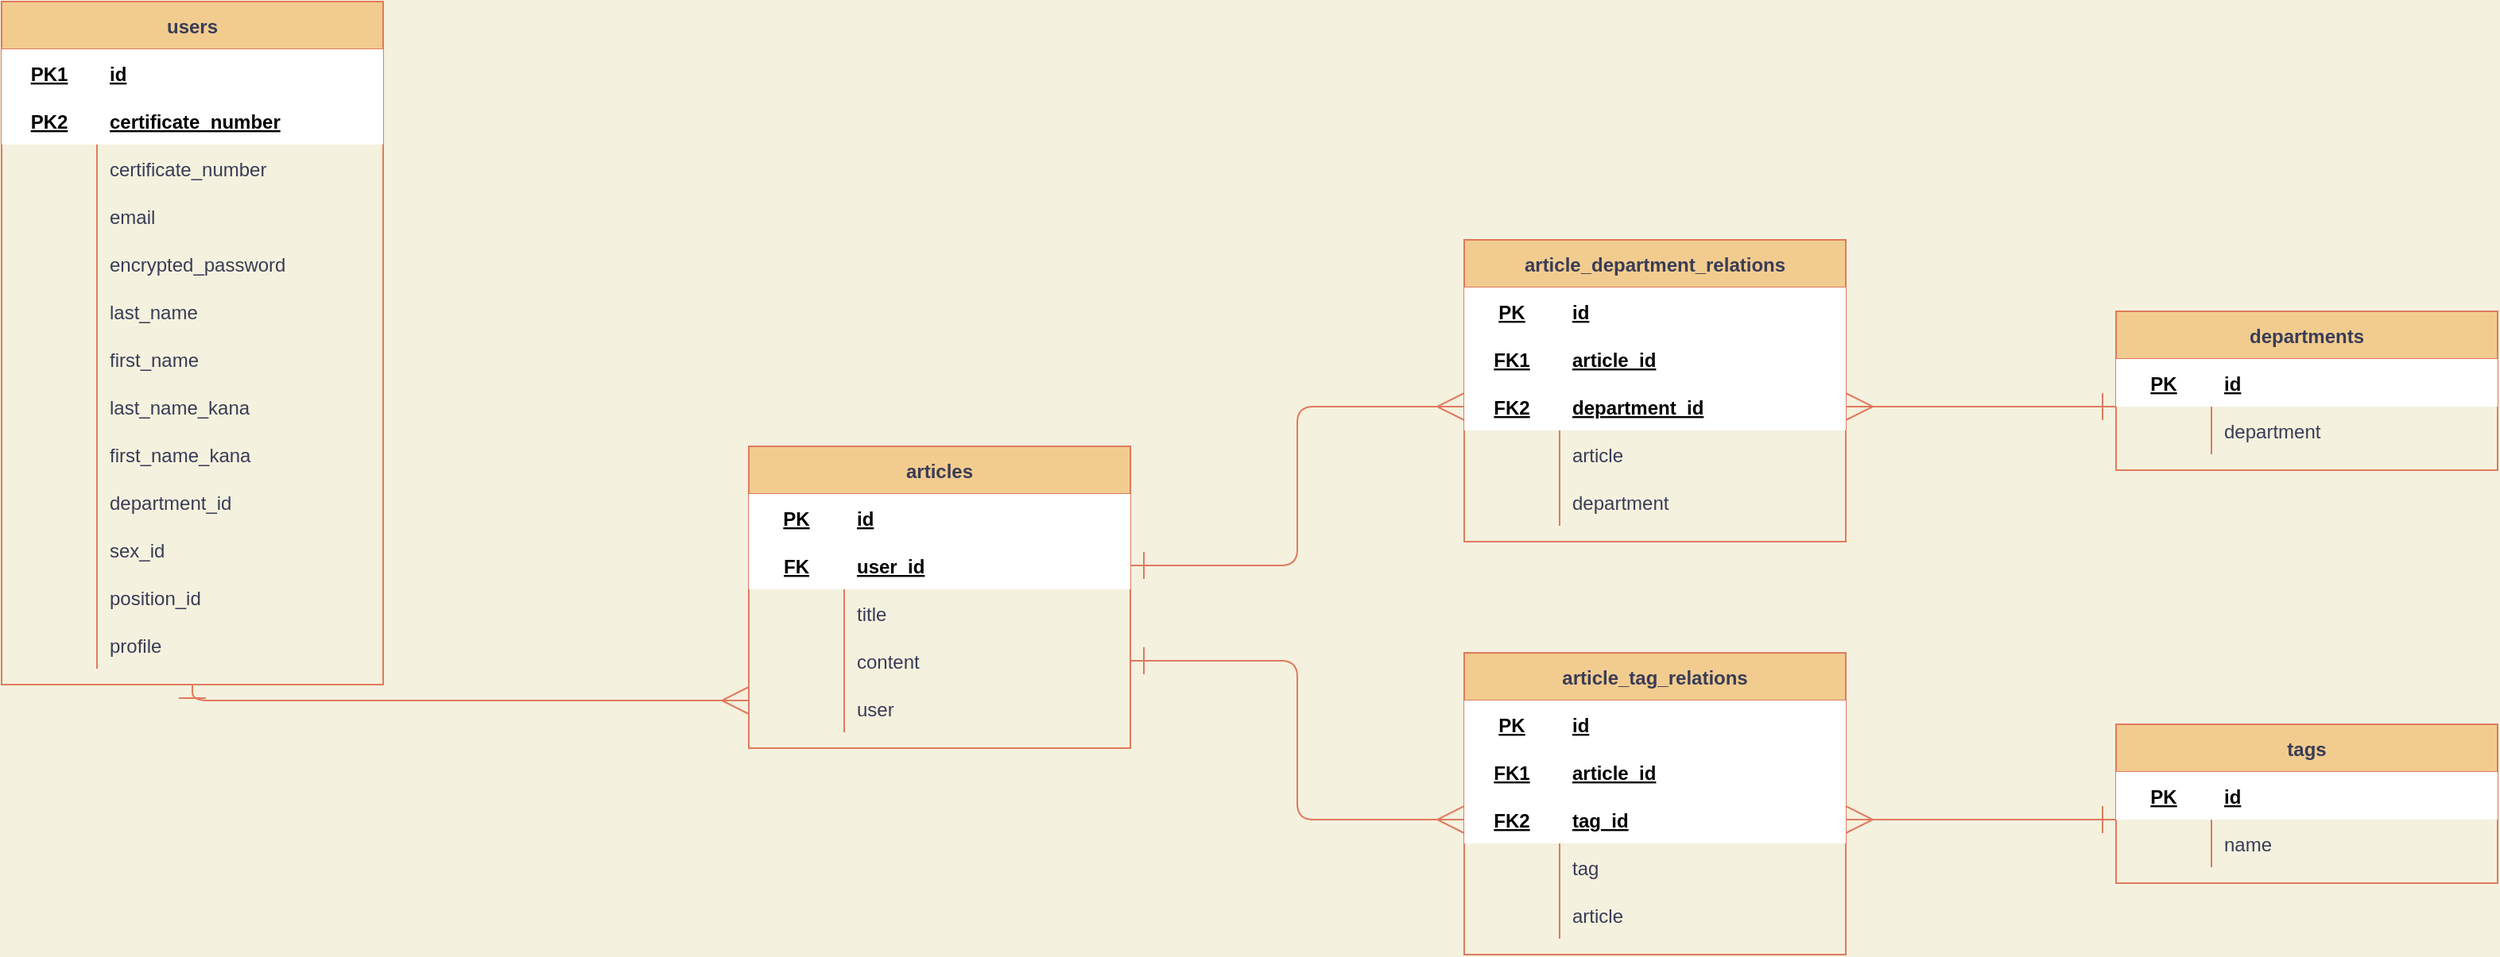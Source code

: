 <mxfile>
    <diagram id="pJcU7rYKvUZmChljhK0d" name="ページ1">
        <mxGraphModel dx="1382" dy="955" grid="1" gridSize="10" guides="1" tooltips="1" connect="1" arrows="1" fold="1" page="1" pageScale="1" pageWidth="827" pageHeight="1169" background="#F4F1DE" math="0" shadow="0">
            <root>
                <mxCell id="0"/>
                <mxCell id="1" parent="0"/>
                <mxCell id="534" style="edgeStyle=orthogonalEdgeStyle;curved=0;rounded=1;sketch=0;orthogonalLoop=1;jettySize=auto;html=1;exitX=0.5;exitY=1;exitDx=0;exitDy=0;startSize=15;strokeColor=#E07A5F;fillColor=#F2CC8F;fontColor=#393C56;startArrow=ERone;startFill=0;endArrow=ERmany;endFill=0;endSize=15;" parent="1" source="333" edge="1">
                    <mxGeometry relative="1" as="geometry">
                        <mxPoint x="-310" y="490" as="targetPoint"/>
                        <Array as="points">
                            <mxPoint x="-660" y="490"/>
                        </Array>
                    </mxGeometry>
                </mxCell>
                <mxCell id="333" value="users" style="shape=table;startSize=30;container=1;collapsible=1;childLayout=tableLayout;fixedRows=1;rowLines=0;fontStyle=1;align=center;resizeLast=1;rounded=0;sketch=0;strokeColor=#E07A5F;fillColor=#F2CC8F;fontColor=#393C56;" parent="1" vertex="1">
                    <mxGeometry x="-780" y="50" width="240" height="430" as="geometry">
                        <mxRectangle x="30" y="20" width="60" height="30" as="alternateBounds"/>
                    </mxGeometry>
                </mxCell>
                <mxCell id="334" value="" style="shape=partialRectangle;collapsible=0;dropTarget=0;pointerEvents=0;fillColor=none;top=0;left=0;bottom=0;right=0;points=[[0,0.5],[1,0.5]];portConstraint=eastwest;strokeColor=#E07A5F;fontColor=#393C56;" parent="333" vertex="1">
                    <mxGeometry y="30" width="240" height="30" as="geometry"/>
                </mxCell>
                <mxCell id="335" value="PK1" style="shape=partialRectangle;connectable=0;top=0;left=0;bottom=0;right=0;fontStyle=5;overflow=hidden;labelBackgroundColor=none;" parent="334" vertex="1">
                    <mxGeometry width="60" height="30" as="geometry"/>
                </mxCell>
                <mxCell id="336" value="id" style="shape=partialRectangle;connectable=0;top=0;left=0;bottom=0;right=0;align=left;spacingLeft=6;fontStyle=5;overflow=hidden;labelBackgroundColor=none;" parent="334" vertex="1">
                    <mxGeometry x="60" width="180" height="30" as="geometry"/>
                </mxCell>
                <mxCell id="402" style="shape=partialRectangle;collapsible=0;dropTarget=0;pointerEvents=0;fillColor=none;top=0;left=0;bottom=0;right=0;points=[[0,0.5],[1,0.5]];portConstraint=eastwest;strokeColor=#E07A5F;fontColor=#393C56;" parent="333" vertex="1">
                    <mxGeometry y="60" width="240" height="30" as="geometry"/>
                </mxCell>
                <mxCell id="403" value="PK2" style="shape=partialRectangle;connectable=0;top=0;left=0;bottom=0;right=0;fontStyle=5;overflow=hidden;labelBackgroundColor=none;" parent="402" vertex="1">
                    <mxGeometry width="60" height="30" as="geometry"/>
                </mxCell>
                <mxCell id="404" value="certificate_number" style="shape=partialRectangle;connectable=0;top=0;left=0;bottom=0;right=0;align=left;spacingLeft=6;fontStyle=5;overflow=hidden;labelBackgroundColor=none;" parent="402" vertex="1">
                    <mxGeometry x="60" width="180" height="30" as="geometry"/>
                </mxCell>
                <mxCell id="340" value="" style="shape=partialRectangle;collapsible=0;dropTarget=0;pointerEvents=0;fillColor=none;top=0;left=0;bottom=0;right=0;points=[[0,0.5],[1,0.5]];portConstraint=eastwest;strokeColor=#E07A5F;fontColor=#393C56;" parent="333" vertex="1">
                    <mxGeometry y="90" width="240" height="30" as="geometry"/>
                </mxCell>
                <mxCell id="341" value="" style="shape=partialRectangle;connectable=0;fillColor=none;top=0;left=0;bottom=0;right=0;editable=1;overflow=hidden;labelBackgroundColor=none;fontColor=#393C56;strokeColor=#E07A5F;" parent="340" vertex="1">
                    <mxGeometry width="60" height="30" as="geometry"/>
                </mxCell>
                <mxCell id="342" value="certificate_number" style="shape=partialRectangle;connectable=0;fillColor=none;top=0;left=0;bottom=0;right=0;align=left;spacingLeft=6;overflow=hidden;labelBackgroundColor=none;fontColor=#393C56;strokeColor=#E07A5F;" parent="340" vertex="1">
                    <mxGeometry x="60" width="180" height="30" as="geometry"/>
                </mxCell>
                <mxCell id="624" style="shape=partialRectangle;collapsible=0;dropTarget=0;pointerEvents=0;fillColor=none;top=0;left=0;bottom=0;right=0;points=[[0,0.5],[1,0.5]];portConstraint=eastwest;strokeColor=#E07A5F;fontColor=#393C56;" vertex="1" parent="333">
                    <mxGeometry y="120" width="240" height="30" as="geometry"/>
                </mxCell>
                <mxCell id="625" value="" style="shape=partialRectangle;connectable=0;fillColor=none;top=0;left=0;bottom=0;right=0;editable=1;overflow=hidden;labelBackgroundColor=none;fontColor=#393C56;strokeColor=#E07A5F;" vertex="1" parent="624">
                    <mxGeometry width="60" height="30" as="geometry"/>
                </mxCell>
                <mxCell id="626" value="email" style="shape=partialRectangle;connectable=0;fillColor=none;top=0;left=0;bottom=0;right=0;align=left;spacingLeft=6;overflow=hidden;labelBackgroundColor=none;fontColor=#393C56;strokeColor=#E07A5F;" vertex="1" parent="624">
                    <mxGeometry x="60" width="180" height="30" as="geometry"/>
                </mxCell>
                <mxCell id="627" style="shape=partialRectangle;collapsible=0;dropTarget=0;pointerEvents=0;fillColor=none;top=0;left=0;bottom=0;right=0;points=[[0,0.5],[1,0.5]];portConstraint=eastwest;strokeColor=#E07A5F;fontColor=#393C56;" vertex="1" parent="333">
                    <mxGeometry y="150" width="240" height="30" as="geometry"/>
                </mxCell>
                <mxCell id="628" style="shape=partialRectangle;connectable=0;fillColor=none;top=0;left=0;bottom=0;right=0;editable=1;overflow=hidden;labelBackgroundColor=none;fontColor=#393C56;strokeColor=#E07A5F;" vertex="1" parent="627">
                    <mxGeometry width="60" height="30" as="geometry"/>
                </mxCell>
                <mxCell id="629" value="encrypted_password" style="shape=partialRectangle;connectable=0;fillColor=none;top=0;left=0;bottom=0;right=0;align=left;spacingLeft=6;overflow=hidden;labelBackgroundColor=none;fontColor=#393C56;strokeColor=#E07A5F;" vertex="1" parent="627">
                    <mxGeometry x="60" width="180" height="30" as="geometry"/>
                </mxCell>
                <mxCell id="399" style="shape=partialRectangle;collapsible=0;dropTarget=0;pointerEvents=0;fillColor=none;top=0;left=0;bottom=0;right=0;points=[[0,0.5],[1,0.5]];portConstraint=eastwest;strokeColor=#E07A5F;fontColor=#393C56;" parent="333" vertex="1">
                    <mxGeometry y="180" width="240" height="30" as="geometry"/>
                </mxCell>
                <mxCell id="400" style="shape=partialRectangle;connectable=0;fillColor=none;top=0;left=0;bottom=0;right=0;editable=1;overflow=hidden;labelBackgroundColor=none;fontColor=#393C56;strokeColor=#E07A5F;" parent="399" vertex="1">
                    <mxGeometry width="60" height="30" as="geometry"/>
                </mxCell>
                <mxCell id="401" value="last_name" style="shape=partialRectangle;connectable=0;fillColor=none;top=0;left=0;bottom=0;right=0;align=left;spacingLeft=6;overflow=hidden;labelBackgroundColor=none;fontColor=#393C56;strokeColor=#E07A5F;" parent="399" vertex="1">
                    <mxGeometry x="60" width="180" height="30" as="geometry"/>
                </mxCell>
                <mxCell id="396" style="shape=partialRectangle;collapsible=0;dropTarget=0;pointerEvents=0;fillColor=none;top=0;left=0;bottom=0;right=0;points=[[0,0.5],[1,0.5]];portConstraint=eastwest;strokeColor=#E07A5F;fontColor=#393C56;" parent="333" vertex="1">
                    <mxGeometry y="210" width="240" height="30" as="geometry"/>
                </mxCell>
                <mxCell id="397" style="shape=partialRectangle;connectable=0;fillColor=none;top=0;left=0;bottom=0;right=0;editable=1;overflow=hidden;labelBackgroundColor=none;fontColor=#393C56;strokeColor=#E07A5F;" parent="396" vertex="1">
                    <mxGeometry width="60" height="30" as="geometry"/>
                </mxCell>
                <mxCell id="398" value="first_name" style="shape=partialRectangle;connectable=0;fillColor=none;top=0;left=0;bottom=0;right=0;align=left;spacingLeft=6;overflow=hidden;labelBackgroundColor=none;fontColor=#393C56;strokeColor=#E07A5F;" parent="396" vertex="1">
                    <mxGeometry x="60" width="180" height="30" as="geometry"/>
                </mxCell>
                <mxCell id="393" style="shape=partialRectangle;collapsible=0;dropTarget=0;pointerEvents=0;fillColor=none;top=0;left=0;bottom=0;right=0;points=[[0,0.5],[1,0.5]];portConstraint=eastwest;strokeColor=#E07A5F;fontColor=#393C56;" parent="333" vertex="1">
                    <mxGeometry y="240" width="240" height="30" as="geometry"/>
                </mxCell>
                <mxCell id="394" style="shape=partialRectangle;connectable=0;fillColor=none;top=0;left=0;bottom=0;right=0;editable=1;overflow=hidden;labelBackgroundColor=none;fontColor=#393C56;strokeColor=#E07A5F;" parent="393" vertex="1">
                    <mxGeometry width="60" height="30" as="geometry"/>
                </mxCell>
                <mxCell id="395" value="last_name_kana" style="shape=partialRectangle;connectable=0;fillColor=none;top=0;left=0;bottom=0;right=0;align=left;spacingLeft=6;overflow=hidden;labelBackgroundColor=none;fontColor=#393C56;strokeColor=#E07A5F;" parent="393" vertex="1">
                    <mxGeometry x="60" width="180" height="30" as="geometry"/>
                </mxCell>
                <mxCell id="390" style="shape=partialRectangle;collapsible=0;dropTarget=0;pointerEvents=0;fillColor=none;top=0;left=0;bottom=0;right=0;points=[[0,0.5],[1,0.5]];portConstraint=eastwest;strokeColor=#E07A5F;fontColor=#393C56;" parent="333" vertex="1">
                    <mxGeometry y="270" width="240" height="30" as="geometry"/>
                </mxCell>
                <mxCell id="391" style="shape=partialRectangle;connectable=0;fillColor=none;top=0;left=0;bottom=0;right=0;editable=1;overflow=hidden;labelBackgroundColor=none;fontColor=#393C56;strokeColor=#E07A5F;" parent="390" vertex="1">
                    <mxGeometry width="60" height="30" as="geometry"/>
                </mxCell>
                <mxCell id="392" value="first_name_kana" style="shape=partialRectangle;connectable=0;fillColor=none;top=0;left=0;bottom=0;right=0;align=left;spacingLeft=6;overflow=hidden;labelBackgroundColor=none;fontColor=#393C56;strokeColor=#E07A5F;" parent="390" vertex="1">
                    <mxGeometry x="60" width="180" height="30" as="geometry"/>
                </mxCell>
                <mxCell id="442" style="shape=partialRectangle;collapsible=0;dropTarget=0;pointerEvents=0;fillColor=none;top=0;left=0;bottom=0;right=0;points=[[0,0.5],[1,0.5]];portConstraint=eastwest;strokeColor=#E07A5F;fontColor=#393C56;" parent="333" vertex="1">
                    <mxGeometry y="300" width="240" height="30" as="geometry"/>
                </mxCell>
                <mxCell id="443" style="shape=partialRectangle;connectable=0;fillColor=none;top=0;left=0;bottom=0;right=0;editable=1;overflow=hidden;labelBackgroundColor=none;fontColor=#393C56;strokeColor=#E07A5F;" parent="442" vertex="1">
                    <mxGeometry width="60" height="30" as="geometry"/>
                </mxCell>
                <mxCell id="444" value="department_id" style="shape=partialRectangle;connectable=0;fillColor=none;top=0;left=0;bottom=0;right=0;align=left;spacingLeft=6;overflow=hidden;labelBackgroundColor=none;fontColor=#393C56;strokeColor=#E07A5F;" parent="442" vertex="1">
                    <mxGeometry x="60" width="180" height="30" as="geometry"/>
                </mxCell>
                <mxCell id="387" style="shape=partialRectangle;collapsible=0;dropTarget=0;pointerEvents=0;fillColor=none;top=0;left=0;bottom=0;right=0;points=[[0,0.5],[1,0.5]];portConstraint=eastwest;strokeColor=#E07A5F;fontColor=#393C56;" parent="333" vertex="1">
                    <mxGeometry y="330" width="240" height="30" as="geometry"/>
                </mxCell>
                <mxCell id="388" style="shape=partialRectangle;connectable=0;fillColor=none;top=0;left=0;bottom=0;right=0;editable=1;overflow=hidden;labelBackgroundColor=none;fontColor=#393C56;strokeColor=#E07A5F;" parent="387" vertex="1">
                    <mxGeometry width="60" height="30" as="geometry"/>
                </mxCell>
                <mxCell id="389" value="sex_id" style="shape=partialRectangle;connectable=0;fillColor=none;top=0;left=0;bottom=0;right=0;align=left;spacingLeft=6;overflow=hidden;labelBackgroundColor=none;fontColor=#393C56;strokeColor=#E07A5F;" parent="387" vertex="1">
                    <mxGeometry x="60" width="180" height="30" as="geometry"/>
                </mxCell>
                <mxCell id="381" style="shape=partialRectangle;collapsible=0;dropTarget=0;pointerEvents=0;fillColor=none;top=0;left=0;bottom=0;right=0;points=[[0,0.5],[1,0.5]];portConstraint=eastwest;strokeColor=#E07A5F;fontColor=#393C56;" parent="333" vertex="1">
                    <mxGeometry y="360" width="240" height="30" as="geometry"/>
                </mxCell>
                <mxCell id="382" style="shape=partialRectangle;connectable=0;fillColor=none;top=0;left=0;bottom=0;right=0;editable=1;overflow=hidden;labelBackgroundColor=none;fontColor=#393C56;strokeColor=#E07A5F;" parent="381" vertex="1">
                    <mxGeometry width="60" height="30" as="geometry"/>
                </mxCell>
                <mxCell id="383" value="position_id" style="shape=partialRectangle;connectable=0;fillColor=none;top=0;left=0;bottom=0;right=0;align=left;spacingLeft=6;overflow=hidden;labelBackgroundColor=none;fontColor=#393C56;strokeColor=#E07A5F;" parent="381" vertex="1">
                    <mxGeometry x="60" width="180" height="30" as="geometry"/>
                </mxCell>
                <mxCell id="378" style="shape=partialRectangle;collapsible=0;dropTarget=0;pointerEvents=0;fillColor=none;top=0;left=0;bottom=0;right=0;points=[[0,0.5],[1,0.5]];portConstraint=eastwest;strokeColor=#E07A5F;fontColor=#393C56;" parent="333" vertex="1">
                    <mxGeometry y="390" width="240" height="30" as="geometry"/>
                </mxCell>
                <mxCell id="379" style="shape=partialRectangle;connectable=0;fillColor=none;top=0;left=0;bottom=0;right=0;editable=1;overflow=hidden;labelBackgroundColor=none;fontColor=#393C56;strokeColor=#E07A5F;" parent="378" vertex="1">
                    <mxGeometry width="60" height="30" as="geometry"/>
                </mxCell>
                <mxCell id="380" value="profile" style="shape=partialRectangle;connectable=0;fillColor=none;top=0;left=0;bottom=0;right=0;align=left;spacingLeft=6;overflow=hidden;labelBackgroundColor=none;fontColor=#393C56;strokeColor=#E07A5F;" parent="378" vertex="1">
                    <mxGeometry x="60" width="180" height="30" as="geometry"/>
                </mxCell>
                <mxCell id="405" value="articles" style="shape=table;startSize=30;container=1;collapsible=1;childLayout=tableLayout;fixedRows=1;rowLines=0;fontStyle=1;align=center;resizeLast=1;rounded=0;sketch=0;strokeColor=#E07A5F;fillColor=#F2CC8F;fontColor=#393C56;" parent="1" vertex="1">
                    <mxGeometry x="-310" y="330" width="240" height="190" as="geometry">
                        <mxRectangle x="30" y="20" width="60" height="30" as="alternateBounds"/>
                    </mxGeometry>
                </mxCell>
                <mxCell id="406" value="" style="shape=partialRectangle;collapsible=0;dropTarget=0;pointerEvents=0;fillColor=none;top=0;left=0;bottom=0;right=0;points=[[0,0.5],[1,0.5]];portConstraint=eastwest;strokeColor=#E07A5F;fontColor=#393C56;" parent="405" vertex="1">
                    <mxGeometry y="30" width="240" height="30" as="geometry"/>
                </mxCell>
                <mxCell id="407" value="PK" style="shape=partialRectangle;connectable=0;top=0;left=0;bottom=0;right=0;fontStyle=5;overflow=hidden;labelBackgroundColor=none;" parent="406" vertex="1">
                    <mxGeometry width="60" height="30" as="geometry"/>
                </mxCell>
                <mxCell id="408" value="id" style="shape=partialRectangle;connectable=0;top=0;left=0;bottom=0;right=0;align=left;spacingLeft=6;fontStyle=5;overflow=hidden;labelBackgroundColor=none;" parent="406" vertex="1">
                    <mxGeometry x="60" width="180" height="30" as="geometry"/>
                </mxCell>
                <mxCell id="409" style="shape=partialRectangle;collapsible=0;dropTarget=0;pointerEvents=0;fillColor=none;top=0;left=0;bottom=0;right=0;points=[[0,0.5],[1,0.5]];portConstraint=eastwest;strokeColor=#E07A5F;fontColor=#393C56;" parent="405" vertex="1">
                    <mxGeometry y="60" width="240" height="30" as="geometry"/>
                </mxCell>
                <mxCell id="410" value="FK" style="shape=partialRectangle;connectable=0;top=0;left=0;bottom=0;right=0;fontStyle=5;overflow=hidden;labelBackgroundColor=none;" parent="409" vertex="1">
                    <mxGeometry width="60" height="30" as="geometry"/>
                </mxCell>
                <mxCell id="411" value="user_id" style="shape=partialRectangle;connectable=0;top=0;left=0;bottom=0;right=0;align=left;spacingLeft=6;fontStyle=5;overflow=hidden;labelBackgroundColor=none;" parent="409" vertex="1">
                    <mxGeometry x="60" width="180" height="30" as="geometry"/>
                </mxCell>
                <mxCell id="412" value="" style="shape=partialRectangle;collapsible=0;dropTarget=0;pointerEvents=0;fillColor=none;top=0;left=0;bottom=0;right=0;points=[[0,0.5],[1,0.5]];portConstraint=eastwest;strokeColor=#E07A5F;fontColor=#393C56;" parent="405" vertex="1">
                    <mxGeometry y="90" width="240" height="30" as="geometry"/>
                </mxCell>
                <mxCell id="413" value="" style="shape=partialRectangle;connectable=0;fillColor=none;top=0;left=0;bottom=0;right=0;editable=1;overflow=hidden;labelBackgroundColor=none;fontColor=#393C56;strokeColor=#E07A5F;" parent="412" vertex="1">
                    <mxGeometry width="60" height="30" as="geometry"/>
                </mxCell>
                <mxCell id="414" value="title" style="shape=partialRectangle;connectable=0;fillColor=none;top=0;left=0;bottom=0;right=0;align=left;spacingLeft=6;overflow=hidden;labelBackgroundColor=none;fontColor=#393C56;strokeColor=#E07A5F;" parent="412" vertex="1">
                    <mxGeometry x="60" width="180" height="30" as="geometry"/>
                </mxCell>
                <mxCell id="476" style="shape=partialRectangle;collapsible=0;dropTarget=0;pointerEvents=0;fillColor=none;top=0;left=0;bottom=0;right=0;points=[[0,0.5],[1,0.5]];portConstraint=eastwest;strokeColor=#E07A5F;fontColor=#393C56;" parent="405" vertex="1">
                    <mxGeometry y="120" width="240" height="30" as="geometry"/>
                </mxCell>
                <mxCell id="477" style="shape=partialRectangle;connectable=0;fillColor=none;top=0;left=0;bottom=0;right=0;editable=1;overflow=hidden;labelBackgroundColor=none;fontColor=#393C56;strokeColor=#E07A5F;" parent="476" vertex="1">
                    <mxGeometry width="60" height="30" as="geometry"/>
                </mxCell>
                <mxCell id="478" value="content" style="shape=partialRectangle;connectable=0;fillColor=none;top=0;left=0;bottom=0;right=0;align=left;spacingLeft=6;overflow=hidden;labelBackgroundColor=none;fontColor=#393C56;strokeColor=#E07A5F;" parent="476" vertex="1">
                    <mxGeometry x="60" width="180" height="30" as="geometry"/>
                </mxCell>
                <mxCell id="605" style="shape=partialRectangle;collapsible=0;dropTarget=0;pointerEvents=0;fillColor=none;top=0;left=0;bottom=0;right=0;points=[[0,0.5],[1,0.5]];portConstraint=eastwest;strokeColor=#E07A5F;fontColor=#393C56;" parent="405" vertex="1">
                    <mxGeometry y="150" width="240" height="30" as="geometry"/>
                </mxCell>
                <mxCell id="606" style="shape=partialRectangle;connectable=0;fillColor=none;top=0;left=0;bottom=0;right=0;editable=1;overflow=hidden;labelBackgroundColor=none;fontColor=#393C56;strokeColor=#E07A5F;" parent="605" vertex="1">
                    <mxGeometry width="60" height="30" as="geometry"/>
                </mxCell>
                <mxCell id="607" value="user" style="shape=partialRectangle;connectable=0;fillColor=none;top=0;left=0;bottom=0;right=0;align=left;spacingLeft=6;overflow=hidden;labelBackgroundColor=none;fontColor=#393C56;strokeColor=#E07A5F;" parent="605" vertex="1">
                    <mxGeometry x="60" width="180" height="30" as="geometry"/>
                </mxCell>
                <mxCell id="458" style="edgeStyle=orthogonalEdgeStyle;curved=0;rounded=1;sketch=0;orthogonalLoop=1;jettySize=auto;html=1;exitX=1;exitY=0.5;exitDx=0;exitDy=0;entryX=0;entryY=0.5;entryDx=0;entryDy=0;startSize=30;strokeColor=#E07A5F;fillColor=#F2CC8F;fontColor=#393C56;" parent="1" source="402" edge="1">
                    <mxGeometry relative="1" as="geometry"/>
                </mxCell>
                <mxCell id="493" value="departments" style="shape=table;startSize=30;container=1;collapsible=1;childLayout=tableLayout;fixedRows=1;rowLines=0;fontStyle=1;align=center;resizeLast=1;rounded=0;sketch=0;strokeColor=#E07A5F;fillColor=#F2CC8F;fontColor=#393C56;" parent="1" vertex="1">
                    <mxGeometry x="550" y="245" width="240" height="100" as="geometry">
                        <mxRectangle x="30" y="20" width="60" height="30" as="alternateBounds"/>
                    </mxGeometry>
                </mxCell>
                <mxCell id="494" value="" style="shape=partialRectangle;collapsible=0;dropTarget=0;pointerEvents=0;fillColor=none;top=0;left=0;bottom=0;right=0;points=[[0,0.5],[1,0.5]];portConstraint=eastwest;strokeColor=#E07A5F;fontColor=#393C56;" parent="493" vertex="1">
                    <mxGeometry y="30" width="240" height="30" as="geometry"/>
                </mxCell>
                <mxCell id="495" value="PK" style="shape=partialRectangle;connectable=0;top=0;left=0;bottom=0;right=0;fontStyle=5;overflow=hidden;labelBackgroundColor=none;" parent="494" vertex="1">
                    <mxGeometry width="60" height="30" as="geometry"/>
                </mxCell>
                <mxCell id="496" value="id" style="shape=partialRectangle;connectable=0;top=0;left=0;bottom=0;right=0;align=left;spacingLeft=6;fontStyle=5;overflow=hidden;labelBackgroundColor=none;" parent="494" vertex="1">
                    <mxGeometry x="60" width="180" height="30" as="geometry"/>
                </mxCell>
                <mxCell id="500" value="" style="shape=partialRectangle;collapsible=0;dropTarget=0;pointerEvents=0;fillColor=none;top=0;left=0;bottom=0;right=0;points=[[0,0.5],[1,0.5]];portConstraint=eastwest;strokeColor=#E07A5F;fontColor=#393C56;" parent="493" vertex="1">
                    <mxGeometry y="60" width="240" height="30" as="geometry"/>
                </mxCell>
                <mxCell id="501" value="" style="shape=partialRectangle;connectable=0;fillColor=none;top=0;left=0;bottom=0;right=0;editable=1;overflow=hidden;labelBackgroundColor=none;fontColor=#393C56;strokeColor=#E07A5F;" parent="500" vertex="1">
                    <mxGeometry width="60" height="30" as="geometry"/>
                </mxCell>
                <mxCell id="502" value="department" style="shape=partialRectangle;connectable=0;fillColor=none;top=0;left=0;bottom=0;right=0;align=left;spacingLeft=6;overflow=hidden;labelBackgroundColor=none;fontColor=#393C56;strokeColor=#E07A5F;" parent="500" vertex="1">
                    <mxGeometry x="60" width="180" height="30" as="geometry"/>
                </mxCell>
                <mxCell id="535" value="article_department_relations" style="shape=table;startSize=30;container=1;collapsible=1;childLayout=tableLayout;fixedRows=1;rowLines=0;fontStyle=1;align=center;resizeLast=1;rounded=0;sketch=0;strokeColor=#E07A5F;fillColor=#F2CC8F;fontColor=#393C56;" parent="1" vertex="1">
                    <mxGeometry x="140" y="200" width="240" height="190" as="geometry">
                        <mxRectangle x="30" y="20" width="60" height="30" as="alternateBounds"/>
                    </mxGeometry>
                </mxCell>
                <mxCell id="536" value="" style="shape=partialRectangle;collapsible=0;dropTarget=0;pointerEvents=0;fillColor=none;top=0;left=0;bottom=0;right=0;points=[[0,0.5],[1,0.5]];portConstraint=eastwest;strokeColor=#E07A5F;fontColor=#393C56;" parent="535" vertex="1">
                    <mxGeometry y="30" width="240" height="30" as="geometry"/>
                </mxCell>
                <mxCell id="537" value="PK" style="shape=partialRectangle;connectable=0;top=0;left=0;bottom=0;right=0;fontStyle=5;overflow=hidden;labelBackgroundColor=none;" parent="536" vertex="1">
                    <mxGeometry width="60" height="30" as="geometry"/>
                </mxCell>
                <mxCell id="538" value="id" style="shape=partialRectangle;connectable=0;top=0;left=0;bottom=0;right=0;align=left;spacingLeft=6;fontStyle=5;overflow=hidden;labelBackgroundColor=none;" parent="536" vertex="1">
                    <mxGeometry x="60" width="180" height="30" as="geometry"/>
                </mxCell>
                <mxCell id="539" style="shape=partialRectangle;collapsible=0;dropTarget=0;pointerEvents=0;fillColor=none;top=0;left=0;bottom=0;right=0;points=[[0,0.5],[1,0.5]];portConstraint=eastwest;strokeColor=#E07A5F;fontColor=#393C56;" parent="535" vertex="1">
                    <mxGeometry y="60" width="240" height="30" as="geometry"/>
                </mxCell>
                <mxCell id="540" value="FK1" style="shape=partialRectangle;connectable=0;top=0;left=0;bottom=0;right=0;fontStyle=5;overflow=hidden;labelBackgroundColor=none;" parent="539" vertex="1">
                    <mxGeometry width="60" height="30" as="geometry"/>
                </mxCell>
                <mxCell id="541" value="article_id" style="shape=partialRectangle;connectable=0;top=0;left=0;bottom=0;right=0;align=left;spacingLeft=6;fontStyle=5;overflow=hidden;labelBackgroundColor=none;" parent="539" vertex="1">
                    <mxGeometry x="60" width="180" height="30" as="geometry"/>
                </mxCell>
                <mxCell id="584" style="shape=partialRectangle;collapsible=0;dropTarget=0;pointerEvents=0;fillColor=none;top=0;left=0;bottom=0;right=0;points=[[0,0.5],[1,0.5]];portConstraint=eastwest;strokeColor=#E07A5F;fontColor=#393C56;" parent="535" vertex="1">
                    <mxGeometry y="90" width="240" height="30" as="geometry"/>
                </mxCell>
                <mxCell id="585" value="FK2" style="shape=partialRectangle;connectable=0;top=0;left=0;bottom=0;right=0;fontStyle=5;overflow=hidden;labelBackgroundColor=none;" parent="584" vertex="1">
                    <mxGeometry width="60" height="30" as="geometry"/>
                </mxCell>
                <mxCell id="586" value="department_id" style="shape=partialRectangle;connectable=0;top=0;left=0;bottom=0;right=0;align=left;spacingLeft=6;fontStyle=5;overflow=hidden;labelBackgroundColor=none;" parent="584" vertex="1">
                    <mxGeometry x="60" width="180" height="30" as="geometry"/>
                </mxCell>
                <mxCell id="542" value="" style="shape=partialRectangle;collapsible=0;dropTarget=0;pointerEvents=0;fillColor=none;top=0;left=0;bottom=0;right=0;points=[[0,0.5],[1,0.5]];portConstraint=eastwest;strokeColor=#E07A5F;fontColor=#393C56;" parent="535" vertex="1">
                    <mxGeometry y="120" width="240" height="30" as="geometry"/>
                </mxCell>
                <mxCell id="543" value="" style="shape=partialRectangle;connectable=0;fillColor=none;top=0;left=0;bottom=0;right=0;editable=1;overflow=hidden;labelBackgroundColor=none;fontColor=#393C56;strokeColor=#E07A5F;" parent="542" vertex="1">
                    <mxGeometry width="60" height="30" as="geometry"/>
                </mxCell>
                <mxCell id="544" value="article" style="shape=partialRectangle;connectable=0;fillColor=none;top=0;left=0;bottom=0;right=0;align=left;spacingLeft=6;overflow=hidden;labelBackgroundColor=none;fontColor=#393C56;strokeColor=#E07A5F;" parent="542" vertex="1">
                    <mxGeometry x="60" width="180" height="30" as="geometry"/>
                </mxCell>
                <mxCell id="545" style="shape=partialRectangle;collapsible=0;dropTarget=0;pointerEvents=0;fillColor=none;top=0;left=0;bottom=0;right=0;points=[[0,0.5],[1,0.5]];portConstraint=eastwest;strokeColor=#E07A5F;fontColor=#393C56;" parent="535" vertex="1">
                    <mxGeometry y="150" width="240" height="30" as="geometry"/>
                </mxCell>
                <mxCell id="546" style="shape=partialRectangle;connectable=0;fillColor=none;top=0;left=0;bottom=0;right=0;editable=1;overflow=hidden;labelBackgroundColor=none;fontColor=#393C56;strokeColor=#E07A5F;" parent="545" vertex="1">
                    <mxGeometry width="60" height="30" as="geometry"/>
                </mxCell>
                <mxCell id="547" value="department" style="shape=partialRectangle;connectable=0;fillColor=none;top=0;left=0;bottom=0;right=0;align=left;spacingLeft=6;overflow=hidden;labelBackgroundColor=none;fontColor=#393C56;strokeColor=#E07A5F;" parent="545" vertex="1">
                    <mxGeometry x="60" width="180" height="30" as="geometry"/>
                </mxCell>
                <mxCell id="552" value="article_tag_relations" style="shape=table;startSize=30;container=1;collapsible=1;childLayout=tableLayout;fixedRows=1;rowLines=0;fontStyle=1;align=center;resizeLast=1;rounded=0;sketch=0;strokeColor=#E07A5F;fillColor=#F2CC8F;fontColor=#393C56;" parent="1" vertex="1">
                    <mxGeometry x="140" y="460" width="240" height="190" as="geometry">
                        <mxRectangle x="30" y="20" width="60" height="30" as="alternateBounds"/>
                    </mxGeometry>
                </mxCell>
                <mxCell id="553" value="" style="shape=partialRectangle;collapsible=0;dropTarget=0;pointerEvents=0;fillColor=none;top=0;left=0;bottom=0;right=0;points=[[0,0.5],[1,0.5]];portConstraint=eastwest;strokeColor=#E07A5F;fontColor=#393C56;" parent="552" vertex="1">
                    <mxGeometry y="30" width="240" height="30" as="geometry"/>
                </mxCell>
                <mxCell id="554" value="PK" style="shape=partialRectangle;connectable=0;top=0;left=0;bottom=0;right=0;fontStyle=5;overflow=hidden;labelBackgroundColor=none;" parent="553" vertex="1">
                    <mxGeometry width="60" height="30" as="geometry"/>
                </mxCell>
                <mxCell id="555" value="id" style="shape=partialRectangle;connectable=0;top=0;left=0;bottom=0;right=0;align=left;spacingLeft=6;fontStyle=5;overflow=hidden;labelBackgroundColor=none;" parent="553" vertex="1">
                    <mxGeometry x="60" width="180" height="30" as="geometry"/>
                </mxCell>
                <mxCell id="556" style="shape=partialRectangle;collapsible=0;dropTarget=0;pointerEvents=0;fillColor=none;top=0;left=0;bottom=0;right=0;points=[[0,0.5],[1,0.5]];portConstraint=eastwest;strokeColor=#E07A5F;fontColor=#393C56;" parent="552" vertex="1">
                    <mxGeometry y="60" width="240" height="30" as="geometry"/>
                </mxCell>
                <mxCell id="557" value="FK1" style="shape=partialRectangle;connectable=0;top=0;left=0;bottom=0;right=0;fontStyle=5;overflow=hidden;labelBackgroundColor=none;" parent="556" vertex="1">
                    <mxGeometry width="60" height="30" as="geometry"/>
                </mxCell>
                <mxCell id="558" value="article_id" style="shape=partialRectangle;connectable=0;top=0;left=0;bottom=0;right=0;align=left;spacingLeft=6;fontStyle=5;overflow=hidden;labelBackgroundColor=none;" parent="556" vertex="1">
                    <mxGeometry x="60" width="180" height="30" as="geometry"/>
                </mxCell>
                <mxCell id="590" style="shape=partialRectangle;collapsible=0;dropTarget=0;pointerEvents=0;fillColor=none;top=0;left=0;bottom=0;right=0;points=[[0,0.5],[1,0.5]];portConstraint=eastwest;strokeColor=#E07A5F;fontColor=#393C56;" parent="552" vertex="1">
                    <mxGeometry y="90" width="240" height="30" as="geometry"/>
                </mxCell>
                <mxCell id="591" value="FK2" style="shape=partialRectangle;connectable=0;top=0;left=0;bottom=0;right=0;fontStyle=5;overflow=hidden;labelBackgroundColor=none;" parent="590" vertex="1">
                    <mxGeometry width="60" height="30" as="geometry"/>
                </mxCell>
                <mxCell id="592" value="tag_id" style="shape=partialRectangle;connectable=0;top=0;left=0;bottom=0;right=0;align=left;spacingLeft=6;fontStyle=5;overflow=hidden;labelBackgroundColor=none;" parent="590" vertex="1">
                    <mxGeometry x="60" width="180" height="30" as="geometry"/>
                </mxCell>
                <mxCell id="559" value="" style="shape=partialRectangle;collapsible=0;dropTarget=0;pointerEvents=0;fillColor=none;top=0;left=0;bottom=0;right=0;points=[[0,0.5],[1,0.5]];portConstraint=eastwest;strokeColor=#E07A5F;fontColor=#393C56;" parent="552" vertex="1">
                    <mxGeometry y="120" width="240" height="30" as="geometry"/>
                </mxCell>
                <mxCell id="560" value="" style="shape=partialRectangle;connectable=0;fillColor=none;top=0;left=0;bottom=0;right=0;editable=1;overflow=hidden;labelBackgroundColor=none;fontColor=#393C56;strokeColor=#E07A5F;" parent="559" vertex="1">
                    <mxGeometry width="60" height="30" as="geometry"/>
                </mxCell>
                <mxCell id="561" value="tag" style="shape=partialRectangle;connectable=0;fillColor=none;top=0;left=0;bottom=0;right=0;align=left;spacingLeft=6;overflow=hidden;labelBackgroundColor=none;fontColor=#393C56;strokeColor=#E07A5F;" parent="559" vertex="1">
                    <mxGeometry x="60" width="180" height="30" as="geometry"/>
                </mxCell>
                <mxCell id="562" style="shape=partialRectangle;collapsible=0;dropTarget=0;pointerEvents=0;fillColor=none;top=0;left=0;bottom=0;right=0;points=[[0,0.5],[1,0.5]];portConstraint=eastwest;strokeColor=#E07A5F;fontColor=#393C56;" parent="552" vertex="1">
                    <mxGeometry y="150" width="240" height="30" as="geometry"/>
                </mxCell>
                <mxCell id="563" style="shape=partialRectangle;connectable=0;fillColor=none;top=0;left=0;bottom=0;right=0;editable=1;overflow=hidden;labelBackgroundColor=none;fontColor=#393C56;strokeColor=#E07A5F;" parent="562" vertex="1">
                    <mxGeometry width="60" height="30" as="geometry"/>
                </mxCell>
                <mxCell id="564" value="article" style="shape=partialRectangle;connectable=0;fillColor=none;top=0;left=0;bottom=0;right=0;align=left;spacingLeft=6;overflow=hidden;labelBackgroundColor=none;fontColor=#393C56;strokeColor=#E07A5F;" parent="562" vertex="1">
                    <mxGeometry x="60" width="180" height="30" as="geometry"/>
                </mxCell>
                <mxCell id="568" value="tags" style="shape=table;startSize=30;container=1;collapsible=1;childLayout=tableLayout;fixedRows=1;rowLines=0;fontStyle=1;align=center;resizeLast=1;rounded=0;sketch=0;strokeColor=#E07A5F;fillColor=#F2CC8F;fontColor=#393C56;" parent="1" vertex="1">
                    <mxGeometry x="550" y="505" width="240" height="100" as="geometry">
                        <mxRectangle x="30" y="20" width="60" height="30" as="alternateBounds"/>
                    </mxGeometry>
                </mxCell>
                <mxCell id="569" value="" style="shape=partialRectangle;collapsible=0;dropTarget=0;pointerEvents=0;fillColor=none;top=0;left=0;bottom=0;right=0;points=[[0,0.5],[1,0.5]];portConstraint=eastwest;strokeColor=#E07A5F;fontColor=#393C56;" parent="568" vertex="1">
                    <mxGeometry y="30" width="240" height="30" as="geometry"/>
                </mxCell>
                <mxCell id="570" value="PK" style="shape=partialRectangle;connectable=0;top=0;left=0;bottom=0;right=0;fontStyle=5;overflow=hidden;labelBackgroundColor=none;" parent="569" vertex="1">
                    <mxGeometry width="60" height="30" as="geometry"/>
                </mxCell>
                <mxCell id="571" value="id" style="shape=partialRectangle;connectable=0;top=0;left=0;bottom=0;right=0;align=left;spacingLeft=6;fontStyle=5;overflow=hidden;labelBackgroundColor=none;" parent="569" vertex="1">
                    <mxGeometry x="60" width="180" height="30" as="geometry"/>
                </mxCell>
                <mxCell id="575" value="" style="shape=partialRectangle;collapsible=0;dropTarget=0;pointerEvents=0;fillColor=none;top=0;left=0;bottom=0;right=0;points=[[0,0.5],[1,0.5]];portConstraint=eastwest;strokeColor=#E07A5F;fontColor=#393C56;" parent="568" vertex="1">
                    <mxGeometry y="60" width="240" height="30" as="geometry"/>
                </mxCell>
                <mxCell id="576" value="" style="shape=partialRectangle;connectable=0;fillColor=none;top=0;left=0;bottom=0;right=0;editable=1;overflow=hidden;labelBackgroundColor=none;fontColor=#393C56;strokeColor=#E07A5F;" parent="575" vertex="1">
                    <mxGeometry width="60" height="30" as="geometry"/>
                </mxCell>
                <mxCell id="577" value="name" style="shape=partialRectangle;connectable=0;fillColor=none;top=0;left=0;bottom=0;right=0;align=left;spacingLeft=6;overflow=hidden;labelBackgroundColor=none;fontColor=#393C56;strokeColor=#E07A5F;" parent="575" vertex="1">
                    <mxGeometry x="60" width="180" height="30" as="geometry"/>
                </mxCell>
                <mxCell id="582" style="edgeStyle=orthogonalEdgeStyle;curved=0;rounded=1;sketch=0;orthogonalLoop=1;jettySize=auto;html=1;exitX=1;exitY=0.5;exitDx=0;exitDy=0;startSize=15;strokeColor=#E07A5F;fillColor=#F2CC8F;fontColor=#393C56;entryX=0.5;entryY=1;entryDx=0;entryDy=0;startArrow=ERone;startFill=0;endArrow=ERmany;endFill=0;endSize=15;" parent="1" target="552" edge="1">
                    <mxGeometry relative="1" as="geometry">
                        <mxPoint x="200" y="810" as="targetPoint"/>
                    </mxGeometry>
                </mxCell>
                <mxCell id="614" style="edgeStyle=orthogonalEdgeStyle;curved=0;rounded=1;sketch=0;orthogonalLoop=1;jettySize=auto;html=1;exitX=1;exitY=0.5;exitDx=0;exitDy=0;entryX=0;entryY=0.5;entryDx=0;entryDy=0;startArrow=ERone;startFill=0;startSize=15;endArrow=ERmany;endFill=0;endSize=15;strokeColor=#E07A5F;fillColor=#F2CC8F;fontColor=#393C56;" parent="1" source="409" target="584" edge="1">
                    <mxGeometry relative="1" as="geometry"/>
                </mxCell>
                <mxCell id="615" style="edgeStyle=orthogonalEdgeStyle;curved=0;rounded=1;sketch=0;orthogonalLoop=1;jettySize=auto;html=1;exitX=1;exitY=0.5;exitDx=0;exitDy=0;startArrow=ERone;startFill=0;startSize=15;endArrow=ERmany;endFill=0;endSize=15;strokeColor=#E07A5F;fillColor=#F2CC8F;fontColor=#393C56;entryX=0;entryY=0.5;entryDx=0;entryDy=0;" parent="1" source="476" target="590" edge="1">
                    <mxGeometry relative="1" as="geometry">
                        <mxPoint x="35" y="550" as="targetPoint"/>
                    </mxGeometry>
                </mxCell>
                <mxCell id="617" style="edgeStyle=orthogonalEdgeStyle;curved=0;rounded=1;sketch=0;orthogonalLoop=1;jettySize=auto;html=1;exitX=1;exitY=0.5;exitDx=0;exitDy=0;startArrow=ERmany;startFill=0;startSize=15;endArrow=ERone;endFill=0;endSize=15;strokeColor=#E07A5F;fillColor=#F2CC8F;fontColor=#393C56;" parent="1" source="584" edge="1">
                    <mxGeometry relative="1" as="geometry">
                        <mxPoint x="550" y="305" as="targetPoint"/>
                    </mxGeometry>
                </mxCell>
                <mxCell id="623" style="edgeStyle=orthogonalEdgeStyle;curved=0;rounded=1;sketch=0;orthogonalLoop=1;jettySize=auto;html=1;exitX=1;exitY=0.5;exitDx=0;exitDy=0;startArrow=ERmany;startFill=0;startSize=15;endArrow=ERone;endFill=0;endSize=15;strokeColor=#E07A5F;fillColor=#F2CC8F;fontColor=#393C56;" parent="1" source="590" edge="1">
                    <mxGeometry relative="1" as="geometry">
                        <mxPoint x="550" y="565" as="targetPoint"/>
                    </mxGeometry>
                </mxCell>
            </root>
        </mxGraphModel>
    </diagram>
</mxfile>